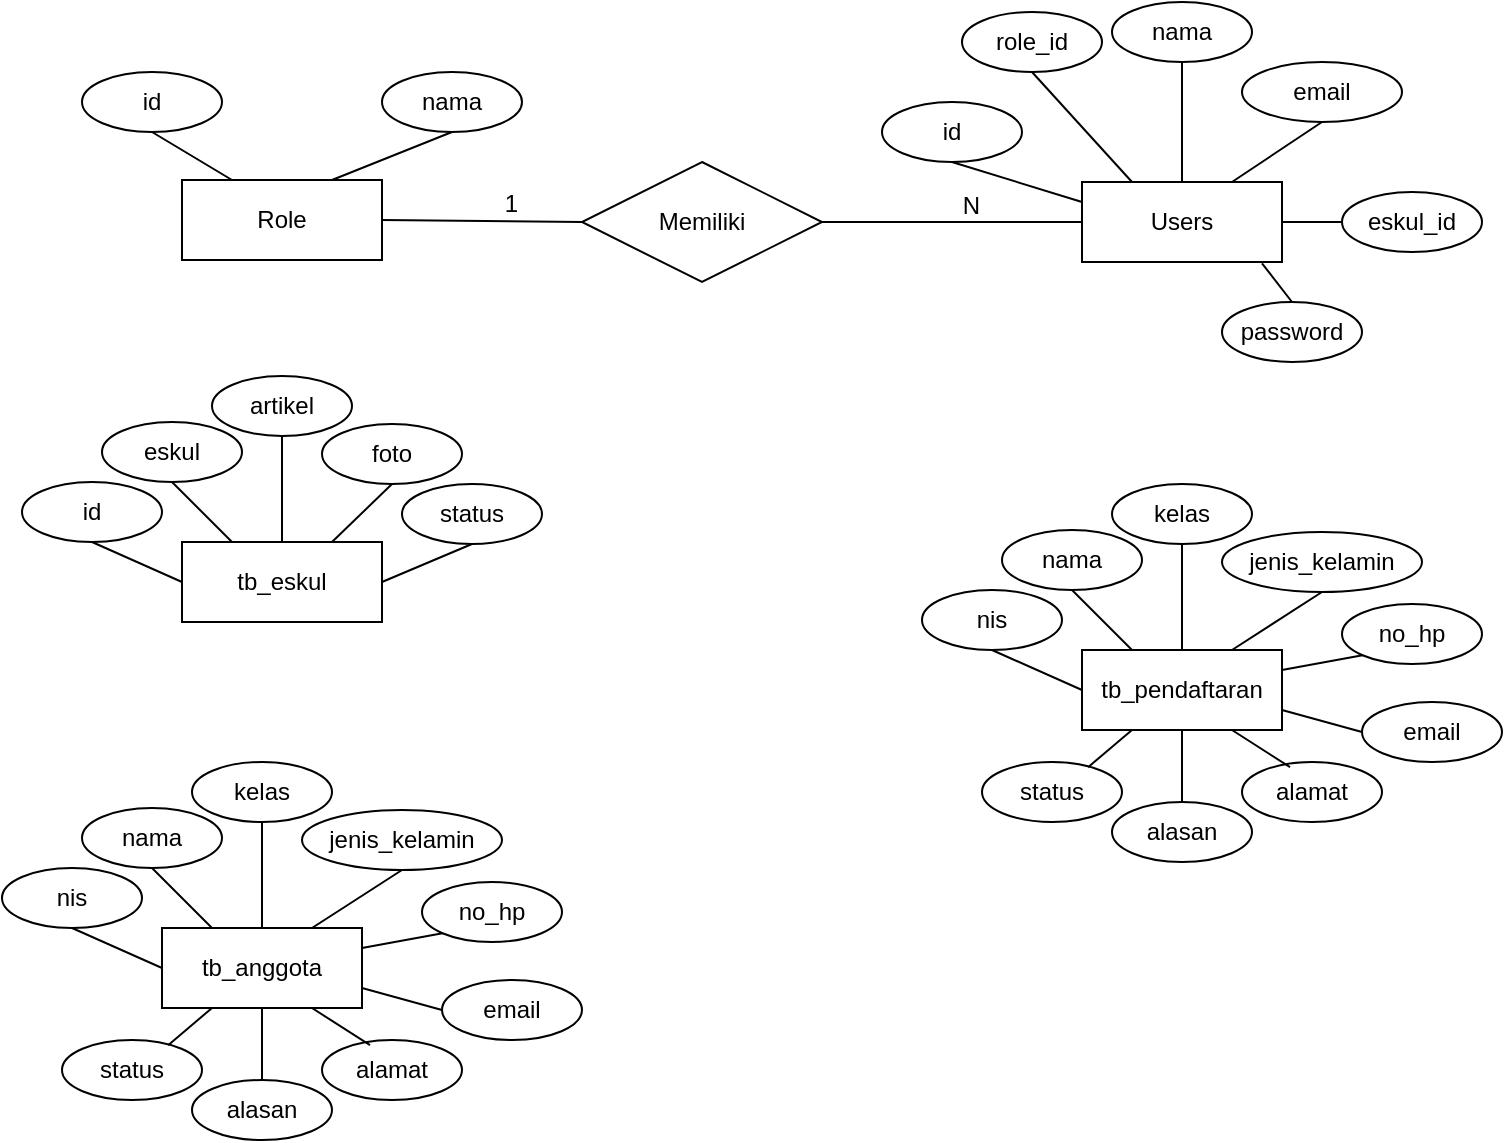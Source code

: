 <mxfile version="26.0.16">
  <diagram name="Halaman-1" id="GOkIjBgsJjaYa8lybb5z">
    <mxGraphModel dx="934" dy="534" grid="1" gridSize="10" guides="1" tooltips="1" connect="1" arrows="1" fold="1" page="1" pageScale="1" pageWidth="827" pageHeight="1169" math="0" shadow="0">
      <root>
        <mxCell id="0" />
        <mxCell id="1" parent="0" />
        <mxCell id="Ip7737abw6meWCq8FaQO-1" value="Role" style="whiteSpace=wrap;html=1;align=center;" parent="1" vertex="1">
          <mxGeometry x="150" y="219" width="100" height="40" as="geometry" />
        </mxCell>
        <mxCell id="Ip7737abw6meWCq8FaQO-2" value="id" style="ellipse;whiteSpace=wrap;html=1;align=center;" parent="1" vertex="1">
          <mxGeometry x="100" y="165" width="70" height="30" as="geometry" />
        </mxCell>
        <mxCell id="Ip7737abw6meWCq8FaQO-3" value="nama" style="ellipse;whiteSpace=wrap;html=1;align=center;" parent="1" vertex="1">
          <mxGeometry x="250" y="165" width="70" height="30" as="geometry" />
        </mxCell>
        <mxCell id="Ip7737abw6meWCq8FaQO-4" value="" style="endArrow=none;html=1;rounded=0;entryX=0.5;entryY=1;entryDx=0;entryDy=0;exitX=0.75;exitY=0;exitDx=0;exitDy=0;" parent="1" source="Ip7737abw6meWCq8FaQO-1" target="Ip7737abw6meWCq8FaQO-3" edge="1">
          <mxGeometry relative="1" as="geometry">
            <mxPoint x="197.5" y="225" as="sourcePoint" />
            <mxPoint x="265" y="195" as="targetPoint" />
          </mxGeometry>
        </mxCell>
        <mxCell id="Ip7737abw6meWCq8FaQO-5" value="" style="endArrow=none;html=1;rounded=0;entryX=0.5;entryY=1;entryDx=0;entryDy=0;exitX=0.25;exitY=0;exitDx=0;exitDy=0;" parent="1" source="Ip7737abw6meWCq8FaQO-1" target="Ip7737abw6meWCq8FaQO-2" edge="1">
          <mxGeometry relative="1" as="geometry">
            <mxPoint x="200" y="225" as="sourcePoint" />
            <mxPoint x="275" y="205" as="targetPoint" />
          </mxGeometry>
        </mxCell>
        <mxCell id="Ip7737abw6meWCq8FaQO-6" value="Users" style="whiteSpace=wrap;html=1;align=center;" parent="1" vertex="1">
          <mxGeometry x="600" y="220" width="100" height="40" as="geometry" />
        </mxCell>
        <mxCell id="Ip7737abw6meWCq8FaQO-7" value="id" style="ellipse;whiteSpace=wrap;html=1;align=center;" parent="1" vertex="1">
          <mxGeometry x="500" y="180" width="70" height="30" as="geometry" />
        </mxCell>
        <mxCell id="Ip7737abw6meWCq8FaQO-8" value="nama" style="ellipse;whiteSpace=wrap;html=1;align=center;" parent="1" vertex="1">
          <mxGeometry x="615" y="130" width="70" height="30" as="geometry" />
        </mxCell>
        <mxCell id="Ip7737abw6meWCq8FaQO-9" value="" style="endArrow=none;html=1;rounded=0;entryX=0.5;entryY=1;entryDx=0;entryDy=0;exitX=0.5;exitY=0;exitDx=0;exitDy=0;" parent="1" source="Ip7737abw6meWCq8FaQO-6" target="Ip7737abw6meWCq8FaQO-8" edge="1">
          <mxGeometry relative="1" as="geometry">
            <mxPoint x="647.5" y="220" as="sourcePoint" />
            <mxPoint x="750" y="180" as="targetPoint" />
          </mxGeometry>
        </mxCell>
        <mxCell id="Ip7737abw6meWCq8FaQO-10" value="" style="endArrow=none;html=1;rounded=0;entryX=0.5;entryY=1;entryDx=0;entryDy=0;exitX=0;exitY=0.25;exitDx=0;exitDy=0;" parent="1" source="Ip7737abw6meWCq8FaQO-6" target="Ip7737abw6meWCq8FaQO-7" edge="1">
          <mxGeometry relative="1" as="geometry">
            <mxPoint x="650" y="220" as="sourcePoint" />
            <mxPoint x="545" y="220" as="targetPoint" />
          </mxGeometry>
        </mxCell>
        <mxCell id="Ip7737abw6meWCq8FaQO-12" value="email" style="ellipse;whiteSpace=wrap;html=1;align=center;" parent="1" vertex="1">
          <mxGeometry x="680" y="160" width="80" height="30" as="geometry" />
        </mxCell>
        <mxCell id="Ip7737abw6meWCq8FaQO-13" value="" style="endArrow=none;html=1;rounded=0;entryX=0.5;entryY=1;entryDx=0;entryDy=0;exitX=0.75;exitY=0;exitDx=0;exitDy=0;" parent="1" source="Ip7737abw6meWCq8FaQO-6" target="Ip7737abw6meWCq8FaQO-12" edge="1">
          <mxGeometry relative="1" as="geometry">
            <mxPoint x="715" y="250" as="sourcePoint" />
            <mxPoint x="815" y="210" as="targetPoint" />
          </mxGeometry>
        </mxCell>
        <mxCell id="Ip7737abw6meWCq8FaQO-14" value="role_id" style="ellipse;whiteSpace=wrap;html=1;align=center;" parent="1" vertex="1">
          <mxGeometry x="540" y="135" width="70" height="30" as="geometry" />
        </mxCell>
        <mxCell id="Ip7737abw6meWCq8FaQO-15" value="" style="endArrow=none;html=1;rounded=0;entryX=0.5;entryY=1;entryDx=0;entryDy=0;exitX=0.25;exitY=0;exitDx=0;exitDy=0;" parent="1" source="Ip7737abw6meWCq8FaQO-6" target="Ip7737abw6meWCq8FaQO-14" edge="1">
          <mxGeometry relative="1" as="geometry">
            <mxPoint x="670" y="240" as="sourcePoint" />
            <mxPoint x="770" y="200" as="targetPoint" />
          </mxGeometry>
        </mxCell>
        <mxCell id="Ip7737abw6meWCq8FaQO-16" value="eskul_id" style="ellipse;whiteSpace=wrap;html=1;align=center;" parent="1" vertex="1">
          <mxGeometry x="730" y="225" width="70" height="30" as="geometry" />
        </mxCell>
        <mxCell id="Ip7737abw6meWCq8FaQO-17" value="" style="endArrow=none;html=1;rounded=0;exitX=1;exitY=0.5;exitDx=0;exitDy=0;entryX=0;entryY=0.5;entryDx=0;entryDy=0;" parent="1" source="Ip7737abw6meWCq8FaQO-6" target="Ip7737abw6meWCq8FaQO-16" edge="1">
          <mxGeometry relative="1" as="geometry">
            <mxPoint x="775" y="300" as="sourcePoint" />
            <mxPoint x="730" y="240" as="targetPoint" />
          </mxGeometry>
        </mxCell>
        <mxCell id="Ip7737abw6meWCq8FaQO-18" value="Memiliki" style="shape=rhombus;perimeter=rhombusPerimeter;whiteSpace=wrap;html=1;align=center;" parent="1" vertex="1">
          <mxGeometry x="350" y="210" width="120" height="60" as="geometry" />
        </mxCell>
        <mxCell id="Ip7737abw6meWCq8FaQO-20" value="" style="endArrow=none;html=1;rounded=0;entryX=0;entryY=0.5;entryDx=0;entryDy=0;exitX=1;exitY=0.5;exitDx=0;exitDy=0;" parent="1" source="Ip7737abw6meWCq8FaQO-18" target="Ip7737abw6meWCq8FaQO-6" edge="1">
          <mxGeometry relative="1" as="geometry">
            <mxPoint x="480" y="240" as="sourcePoint" />
            <mxPoint x="600" y="239.5" as="targetPoint" />
          </mxGeometry>
        </mxCell>
        <mxCell id="Ip7737abw6meWCq8FaQO-21" value="N" style="resizable=0;html=1;whiteSpace=wrap;align=right;verticalAlign=bottom;" parent="Ip7737abw6meWCq8FaQO-20" connectable="0" vertex="1">
          <mxGeometry x="1" relative="1" as="geometry">
            <mxPoint x="-50" as="offset" />
          </mxGeometry>
        </mxCell>
        <mxCell id="Ip7737abw6meWCq8FaQO-22" value="" style="endArrow=none;html=1;rounded=0;entryX=0;entryY=0.5;entryDx=0;entryDy=0;exitX=1;exitY=0.5;exitDx=0;exitDy=0;" parent="1" source="Ip7737abw6meWCq8FaQO-1" target="Ip7737abw6meWCq8FaQO-18" edge="1">
          <mxGeometry relative="1" as="geometry">
            <mxPoint x="250" y="239.5" as="sourcePoint" />
            <mxPoint x="330" y="250" as="targetPoint" />
          </mxGeometry>
        </mxCell>
        <mxCell id="Ip7737abw6meWCq8FaQO-23" value="1" style="resizable=0;html=1;whiteSpace=wrap;align=right;verticalAlign=bottom;" parent="Ip7737abw6meWCq8FaQO-22" connectable="0" vertex="1">
          <mxGeometry x="1" relative="1" as="geometry">
            <mxPoint x="-30" as="offset" />
          </mxGeometry>
        </mxCell>
        <mxCell id="Ip7737abw6meWCq8FaQO-24" value="tb_eskul" style="whiteSpace=wrap;html=1;align=center;" parent="1" vertex="1">
          <mxGeometry x="150" y="400" width="100" height="40" as="geometry" />
        </mxCell>
        <mxCell id="Ip7737abw6meWCq8FaQO-32" value="id" style="ellipse;whiteSpace=wrap;html=1;align=center;" parent="1" vertex="1">
          <mxGeometry x="70" y="370" width="70" height="30" as="geometry" />
        </mxCell>
        <mxCell id="Ip7737abw6meWCq8FaQO-33" value="eskul" style="ellipse;whiteSpace=wrap;html=1;align=center;" parent="1" vertex="1">
          <mxGeometry x="110" y="340" width="70" height="30" as="geometry" />
        </mxCell>
        <mxCell id="Ip7737abw6meWCq8FaQO-34" value="" style="endArrow=none;html=1;rounded=0;entryX=0.5;entryY=1;entryDx=0;entryDy=0;exitX=0.25;exitY=0;exitDx=0;exitDy=0;" parent="1" source="Ip7737abw6meWCq8FaQO-24" target="Ip7737abw6meWCq8FaQO-33" edge="1">
          <mxGeometry relative="1" as="geometry">
            <mxPoint x="205" y="424" as="sourcePoint" />
            <mxPoint x="245" y="400" as="targetPoint" />
          </mxGeometry>
        </mxCell>
        <mxCell id="Ip7737abw6meWCq8FaQO-35" value="" style="endArrow=none;html=1;rounded=0;entryX=0.5;entryY=1;entryDx=0;entryDy=0;exitX=0;exitY=0.5;exitDx=0;exitDy=0;" parent="1" source="Ip7737abw6meWCq8FaQO-24" target="Ip7737abw6meWCq8FaQO-32" edge="1">
          <mxGeometry relative="1" as="geometry">
            <mxPoint x="130" y="450" as="sourcePoint" />
            <mxPoint x="255" y="410" as="targetPoint" />
          </mxGeometry>
        </mxCell>
        <mxCell id="Ip7737abw6meWCq8FaQO-36" value="artikel" style="ellipse;whiteSpace=wrap;html=1;align=center;" parent="1" vertex="1">
          <mxGeometry x="165" y="317" width="70" height="30" as="geometry" />
        </mxCell>
        <mxCell id="Ip7737abw6meWCq8FaQO-37" value="" style="endArrow=none;html=1;rounded=0;entryX=0.5;entryY=1;entryDx=0;entryDy=0;exitX=0.5;exitY=0;exitDx=0;exitDy=0;" parent="1" source="Ip7737abw6meWCq8FaQO-24" target="Ip7737abw6meWCq8FaQO-36" edge="1">
          <mxGeometry relative="1" as="geometry">
            <mxPoint x="175" y="380" as="sourcePoint" />
            <mxPoint x="300" y="380" as="targetPoint" />
          </mxGeometry>
        </mxCell>
        <mxCell id="Ip7737abw6meWCq8FaQO-38" value="foto" style="ellipse;whiteSpace=wrap;html=1;align=center;" parent="1" vertex="1">
          <mxGeometry x="220" y="341" width="70" height="30" as="geometry" />
        </mxCell>
        <mxCell id="Ip7737abw6meWCq8FaQO-39" value="" style="endArrow=none;html=1;rounded=0;entryX=0.5;entryY=1;entryDx=0;entryDy=0;exitX=0.75;exitY=0;exitDx=0;exitDy=0;" parent="1" source="Ip7737abw6meWCq8FaQO-24" target="Ip7737abw6meWCq8FaQO-38" edge="1">
          <mxGeometry relative="1" as="geometry">
            <mxPoint x="300" y="400" as="sourcePoint" />
            <mxPoint x="370" y="400" as="targetPoint" />
          </mxGeometry>
        </mxCell>
        <mxCell id="Ip7737abw6meWCq8FaQO-40" value="status" style="ellipse;whiteSpace=wrap;html=1;align=center;" parent="1" vertex="1">
          <mxGeometry x="260" y="371" width="70" height="30" as="geometry" />
        </mxCell>
        <mxCell id="Ip7737abw6meWCq8FaQO-41" value="" style="endArrow=none;html=1;rounded=0;entryX=0.5;entryY=1;entryDx=0;entryDy=0;exitX=1;exitY=0.5;exitDx=0;exitDy=0;" parent="1" source="Ip7737abw6meWCq8FaQO-24" target="Ip7737abw6meWCq8FaQO-40" edge="1">
          <mxGeometry relative="1" as="geometry">
            <mxPoint x="345" y="430" as="sourcePoint" />
            <mxPoint x="415" y="430" as="targetPoint" />
          </mxGeometry>
        </mxCell>
        <mxCell id="Ip7737abw6meWCq8FaQO-42" value="password" style="ellipse;whiteSpace=wrap;html=1;align=center;" parent="1" vertex="1">
          <mxGeometry x="670" y="280" width="70" height="30" as="geometry" />
        </mxCell>
        <mxCell id="Ip7737abw6meWCq8FaQO-43" value="" style="endArrow=none;html=1;rounded=0;entryX=0.5;entryY=0;entryDx=0;entryDy=0;exitX=0.9;exitY=1.017;exitDx=0;exitDy=0;exitPerimeter=0;" parent="1" source="Ip7737abw6meWCq8FaQO-6" target="Ip7737abw6meWCq8FaQO-42" edge="1">
          <mxGeometry relative="1" as="geometry">
            <mxPoint x="795" y="329" as="sourcePoint" />
            <mxPoint x="865" y="329" as="targetPoint" />
          </mxGeometry>
        </mxCell>
        <mxCell id="Ip7737abw6meWCq8FaQO-44" value="tb_pendaftaran" style="whiteSpace=wrap;html=1;align=center;" parent="1" vertex="1">
          <mxGeometry x="600" y="454" width="100" height="40" as="geometry" />
        </mxCell>
        <mxCell id="Ip7737abw6meWCq8FaQO-45" value="nis" style="ellipse;whiteSpace=wrap;html=1;align=center;" parent="1" vertex="1">
          <mxGeometry x="520" y="424" width="70" height="30" as="geometry" />
        </mxCell>
        <mxCell id="Ip7737abw6meWCq8FaQO-46" value="nama" style="ellipse;whiteSpace=wrap;html=1;align=center;" parent="1" vertex="1">
          <mxGeometry x="560" y="394" width="70" height="30" as="geometry" />
        </mxCell>
        <mxCell id="Ip7737abw6meWCq8FaQO-47" value="" style="endArrow=none;html=1;rounded=0;entryX=0.5;entryY=1;entryDx=0;entryDy=0;exitX=0.25;exitY=0;exitDx=0;exitDy=0;" parent="1" source="Ip7737abw6meWCq8FaQO-44" target="Ip7737abw6meWCq8FaQO-46" edge="1">
          <mxGeometry relative="1" as="geometry">
            <mxPoint x="655" y="478" as="sourcePoint" />
            <mxPoint x="695" y="454" as="targetPoint" />
          </mxGeometry>
        </mxCell>
        <mxCell id="Ip7737abw6meWCq8FaQO-48" value="" style="endArrow=none;html=1;rounded=0;entryX=0.5;entryY=1;entryDx=0;entryDy=0;exitX=0;exitY=0.5;exitDx=0;exitDy=0;" parent="1" source="Ip7737abw6meWCq8FaQO-44" target="Ip7737abw6meWCq8FaQO-45" edge="1">
          <mxGeometry relative="1" as="geometry">
            <mxPoint x="580" y="504" as="sourcePoint" />
            <mxPoint x="705" y="464" as="targetPoint" />
          </mxGeometry>
        </mxCell>
        <mxCell id="Ip7737abw6meWCq8FaQO-49" value="kelas" style="ellipse;whiteSpace=wrap;html=1;align=center;" parent="1" vertex="1">
          <mxGeometry x="615" y="371" width="70" height="30" as="geometry" />
        </mxCell>
        <mxCell id="Ip7737abw6meWCq8FaQO-50" value="" style="endArrow=none;html=1;rounded=0;entryX=0.5;entryY=1;entryDx=0;entryDy=0;exitX=0.5;exitY=0;exitDx=0;exitDy=0;" parent="1" source="Ip7737abw6meWCq8FaQO-44" target="Ip7737abw6meWCq8FaQO-49" edge="1">
          <mxGeometry relative="1" as="geometry">
            <mxPoint x="625" y="434" as="sourcePoint" />
            <mxPoint x="750" y="434" as="targetPoint" />
          </mxGeometry>
        </mxCell>
        <mxCell id="Ip7737abw6meWCq8FaQO-51" value="jenis_kelamin" style="ellipse;whiteSpace=wrap;html=1;align=center;" parent="1" vertex="1">
          <mxGeometry x="670" y="395" width="100" height="30" as="geometry" />
        </mxCell>
        <mxCell id="Ip7737abw6meWCq8FaQO-52" value="" style="endArrow=none;html=1;rounded=0;entryX=0.5;entryY=1;entryDx=0;entryDy=0;exitX=0.75;exitY=0;exitDx=0;exitDy=0;" parent="1" source="Ip7737abw6meWCq8FaQO-44" target="Ip7737abw6meWCq8FaQO-51" edge="1">
          <mxGeometry relative="1" as="geometry">
            <mxPoint x="750" y="454" as="sourcePoint" />
            <mxPoint x="820" y="454" as="targetPoint" />
          </mxGeometry>
        </mxCell>
        <mxCell id="Ip7737abw6meWCq8FaQO-53" value="no_hp" style="ellipse;whiteSpace=wrap;html=1;align=center;" parent="1" vertex="1">
          <mxGeometry x="730" y="431" width="70" height="30" as="geometry" />
        </mxCell>
        <mxCell id="Ip7737abw6meWCq8FaQO-54" value="" style="endArrow=none;html=1;rounded=0;entryX=0;entryY=1;entryDx=0;entryDy=0;exitX=1;exitY=0.25;exitDx=0;exitDy=0;" parent="1" source="Ip7737abw6meWCq8FaQO-44" target="Ip7737abw6meWCq8FaQO-53" edge="1">
          <mxGeometry relative="1" as="geometry">
            <mxPoint x="795" y="484" as="sourcePoint" />
            <mxPoint x="865" y="484" as="targetPoint" />
          </mxGeometry>
        </mxCell>
        <mxCell id="Ip7737abw6meWCq8FaQO-55" value="email" style="ellipse;whiteSpace=wrap;html=1;align=center;" parent="1" vertex="1">
          <mxGeometry x="740" y="480" width="70" height="30" as="geometry" />
        </mxCell>
        <mxCell id="Ip7737abw6meWCq8FaQO-56" value="" style="endArrow=none;html=1;rounded=0;entryX=0;entryY=0.5;entryDx=0;entryDy=0;exitX=1;exitY=0.75;exitDx=0;exitDy=0;" parent="1" source="Ip7737abw6meWCq8FaQO-44" target="Ip7737abw6meWCq8FaQO-55" edge="1">
          <mxGeometry relative="1" as="geometry">
            <mxPoint x="710" y="484" as="sourcePoint" />
            <mxPoint x="875" y="494" as="targetPoint" />
          </mxGeometry>
        </mxCell>
        <mxCell id="Ip7737abw6meWCq8FaQO-58" value="alamat" style="ellipse;whiteSpace=wrap;html=1;align=center;" parent="1" vertex="1">
          <mxGeometry x="680" y="510" width="70" height="30" as="geometry" />
        </mxCell>
        <mxCell id="Ip7737abw6meWCq8FaQO-59" value="" style="endArrow=none;html=1;rounded=0;entryX=0.343;entryY=0.086;entryDx=0;entryDy=0;exitX=0.75;exitY=1;exitDx=0;exitDy=0;entryPerimeter=0;" parent="1" source="Ip7737abw6meWCq8FaQO-44" target="Ip7737abw6meWCq8FaQO-58" edge="1">
          <mxGeometry relative="1" as="geometry">
            <mxPoint x="684" y="500" as="sourcePoint" />
            <mxPoint x="840" y="534" as="targetPoint" />
          </mxGeometry>
        </mxCell>
        <mxCell id="Ip7737abw6meWCq8FaQO-60" value="alasan" style="ellipse;whiteSpace=wrap;html=1;align=center;" parent="1" vertex="1">
          <mxGeometry x="615" y="530" width="70" height="30" as="geometry" />
        </mxCell>
        <mxCell id="Ip7737abw6meWCq8FaQO-61" value="" style="endArrow=none;html=1;rounded=0;entryX=0.5;entryY=0;entryDx=0;entryDy=0;exitX=0.5;exitY=1;exitDx=0;exitDy=0;" parent="1" source="Ip7737abw6meWCq8FaQO-44" target="Ip7737abw6meWCq8FaQO-60" edge="1">
          <mxGeometry relative="1" as="geometry">
            <mxPoint x="570" y="534" as="sourcePoint" />
            <mxPoint x="745" y="544" as="targetPoint" />
          </mxGeometry>
        </mxCell>
        <mxCell id="Ip7737abw6meWCq8FaQO-62" value="status" style="ellipse;whiteSpace=wrap;html=1;align=center;" parent="1" vertex="1">
          <mxGeometry x="550" y="510" width="70" height="30" as="geometry" />
        </mxCell>
        <mxCell id="Ip7737abw6meWCq8FaQO-63" value="" style="endArrow=none;html=1;rounded=0;entryX=0.758;entryY=0.086;entryDx=0;entryDy=0;exitX=0.25;exitY=1;exitDx=0;exitDy=0;entryPerimeter=0;" parent="1" source="Ip7737abw6meWCq8FaQO-44" target="Ip7737abw6meWCq8FaQO-62" edge="1">
          <mxGeometry relative="1" as="geometry">
            <mxPoint x="565" y="494" as="sourcePoint" />
            <mxPoint x="660" y="544" as="targetPoint" />
          </mxGeometry>
        </mxCell>
        <mxCell id="Ew4JRyhtcc9CWKe6SIj4-20" value="tb_anggota" style="whiteSpace=wrap;html=1;align=center;" vertex="1" parent="1">
          <mxGeometry x="140" y="593" width="100" height="40" as="geometry" />
        </mxCell>
        <mxCell id="Ew4JRyhtcc9CWKe6SIj4-21" value="nis" style="ellipse;whiteSpace=wrap;html=1;align=center;" vertex="1" parent="1">
          <mxGeometry x="60" y="563" width="70" height="30" as="geometry" />
        </mxCell>
        <mxCell id="Ew4JRyhtcc9CWKe6SIj4-22" value="nama" style="ellipse;whiteSpace=wrap;html=1;align=center;" vertex="1" parent="1">
          <mxGeometry x="100" y="533" width="70" height="30" as="geometry" />
        </mxCell>
        <mxCell id="Ew4JRyhtcc9CWKe6SIj4-23" value="" style="endArrow=none;html=1;rounded=0;entryX=0.5;entryY=1;entryDx=0;entryDy=0;exitX=0.25;exitY=0;exitDx=0;exitDy=0;" edge="1" parent="1" source="Ew4JRyhtcc9CWKe6SIj4-20" target="Ew4JRyhtcc9CWKe6SIj4-22">
          <mxGeometry relative="1" as="geometry">
            <mxPoint x="195" y="617" as="sourcePoint" />
            <mxPoint x="235" y="593" as="targetPoint" />
          </mxGeometry>
        </mxCell>
        <mxCell id="Ew4JRyhtcc9CWKe6SIj4-24" value="" style="endArrow=none;html=1;rounded=0;entryX=0.5;entryY=1;entryDx=0;entryDy=0;exitX=0;exitY=0.5;exitDx=0;exitDy=0;" edge="1" parent="1" source="Ew4JRyhtcc9CWKe6SIj4-20" target="Ew4JRyhtcc9CWKe6SIj4-21">
          <mxGeometry relative="1" as="geometry">
            <mxPoint x="120" y="643" as="sourcePoint" />
            <mxPoint x="245" y="603" as="targetPoint" />
          </mxGeometry>
        </mxCell>
        <mxCell id="Ew4JRyhtcc9CWKe6SIj4-25" value="kelas" style="ellipse;whiteSpace=wrap;html=1;align=center;" vertex="1" parent="1">
          <mxGeometry x="155" y="510" width="70" height="30" as="geometry" />
        </mxCell>
        <mxCell id="Ew4JRyhtcc9CWKe6SIj4-26" value="" style="endArrow=none;html=1;rounded=0;entryX=0.5;entryY=1;entryDx=0;entryDy=0;exitX=0.5;exitY=0;exitDx=0;exitDy=0;" edge="1" parent="1" source="Ew4JRyhtcc9CWKe6SIj4-20" target="Ew4JRyhtcc9CWKe6SIj4-25">
          <mxGeometry relative="1" as="geometry">
            <mxPoint x="165" y="573" as="sourcePoint" />
            <mxPoint x="290" y="573" as="targetPoint" />
          </mxGeometry>
        </mxCell>
        <mxCell id="Ew4JRyhtcc9CWKe6SIj4-27" value="jenis_kelamin" style="ellipse;whiteSpace=wrap;html=1;align=center;" vertex="1" parent="1">
          <mxGeometry x="210" y="534" width="100" height="30" as="geometry" />
        </mxCell>
        <mxCell id="Ew4JRyhtcc9CWKe6SIj4-28" value="" style="endArrow=none;html=1;rounded=0;entryX=0.5;entryY=1;entryDx=0;entryDy=0;exitX=0.75;exitY=0;exitDx=0;exitDy=0;" edge="1" parent="1" source="Ew4JRyhtcc9CWKe6SIj4-20" target="Ew4JRyhtcc9CWKe6SIj4-27">
          <mxGeometry relative="1" as="geometry">
            <mxPoint x="290" y="593" as="sourcePoint" />
            <mxPoint x="360" y="593" as="targetPoint" />
          </mxGeometry>
        </mxCell>
        <mxCell id="Ew4JRyhtcc9CWKe6SIj4-29" value="no_hp" style="ellipse;whiteSpace=wrap;html=1;align=center;" vertex="1" parent="1">
          <mxGeometry x="270" y="570" width="70" height="30" as="geometry" />
        </mxCell>
        <mxCell id="Ew4JRyhtcc9CWKe6SIj4-30" value="" style="endArrow=none;html=1;rounded=0;entryX=0;entryY=1;entryDx=0;entryDy=0;exitX=1;exitY=0.25;exitDx=0;exitDy=0;" edge="1" parent="1" source="Ew4JRyhtcc9CWKe6SIj4-20" target="Ew4JRyhtcc9CWKe6SIj4-29">
          <mxGeometry relative="1" as="geometry">
            <mxPoint x="335" y="623" as="sourcePoint" />
            <mxPoint x="405" y="623" as="targetPoint" />
          </mxGeometry>
        </mxCell>
        <mxCell id="Ew4JRyhtcc9CWKe6SIj4-31" value="email" style="ellipse;whiteSpace=wrap;html=1;align=center;" vertex="1" parent="1">
          <mxGeometry x="280" y="619" width="70" height="30" as="geometry" />
        </mxCell>
        <mxCell id="Ew4JRyhtcc9CWKe6SIj4-32" value="" style="endArrow=none;html=1;rounded=0;entryX=0;entryY=0.5;entryDx=0;entryDy=0;exitX=1;exitY=0.75;exitDx=0;exitDy=0;" edge="1" parent="1" source="Ew4JRyhtcc9CWKe6SIj4-20" target="Ew4JRyhtcc9CWKe6SIj4-31">
          <mxGeometry relative="1" as="geometry">
            <mxPoint x="250" y="623" as="sourcePoint" />
            <mxPoint x="415" y="633" as="targetPoint" />
          </mxGeometry>
        </mxCell>
        <mxCell id="Ew4JRyhtcc9CWKe6SIj4-33" value="alamat" style="ellipse;whiteSpace=wrap;html=1;align=center;" vertex="1" parent="1">
          <mxGeometry x="220" y="649" width="70" height="30" as="geometry" />
        </mxCell>
        <mxCell id="Ew4JRyhtcc9CWKe6SIj4-34" value="" style="endArrow=none;html=1;rounded=0;entryX=0.343;entryY=0.086;entryDx=0;entryDy=0;exitX=0.75;exitY=1;exitDx=0;exitDy=0;entryPerimeter=0;" edge="1" parent="1" source="Ew4JRyhtcc9CWKe6SIj4-20" target="Ew4JRyhtcc9CWKe6SIj4-33">
          <mxGeometry relative="1" as="geometry">
            <mxPoint x="224" y="639" as="sourcePoint" />
            <mxPoint x="380" y="673" as="targetPoint" />
          </mxGeometry>
        </mxCell>
        <mxCell id="Ew4JRyhtcc9CWKe6SIj4-35" value="alasan" style="ellipse;whiteSpace=wrap;html=1;align=center;" vertex="1" parent="1">
          <mxGeometry x="155" y="669" width="70" height="30" as="geometry" />
        </mxCell>
        <mxCell id="Ew4JRyhtcc9CWKe6SIj4-36" value="" style="endArrow=none;html=1;rounded=0;entryX=0.5;entryY=0;entryDx=0;entryDy=0;exitX=0.5;exitY=1;exitDx=0;exitDy=0;" edge="1" parent="1" source="Ew4JRyhtcc9CWKe6SIj4-20" target="Ew4JRyhtcc9CWKe6SIj4-35">
          <mxGeometry relative="1" as="geometry">
            <mxPoint x="110" y="673" as="sourcePoint" />
            <mxPoint x="285" y="683" as="targetPoint" />
          </mxGeometry>
        </mxCell>
        <mxCell id="Ew4JRyhtcc9CWKe6SIj4-37" value="status" style="ellipse;whiteSpace=wrap;html=1;align=center;" vertex="1" parent="1">
          <mxGeometry x="90" y="649" width="70" height="30" as="geometry" />
        </mxCell>
        <mxCell id="Ew4JRyhtcc9CWKe6SIj4-38" value="" style="endArrow=none;html=1;rounded=0;entryX=0.758;entryY=0.086;entryDx=0;entryDy=0;exitX=0.25;exitY=1;exitDx=0;exitDy=0;entryPerimeter=0;" edge="1" parent="1" source="Ew4JRyhtcc9CWKe6SIj4-20" target="Ew4JRyhtcc9CWKe6SIj4-37">
          <mxGeometry relative="1" as="geometry">
            <mxPoint x="105" y="633" as="sourcePoint" />
            <mxPoint x="200" y="683" as="targetPoint" />
          </mxGeometry>
        </mxCell>
      </root>
    </mxGraphModel>
  </diagram>
</mxfile>
